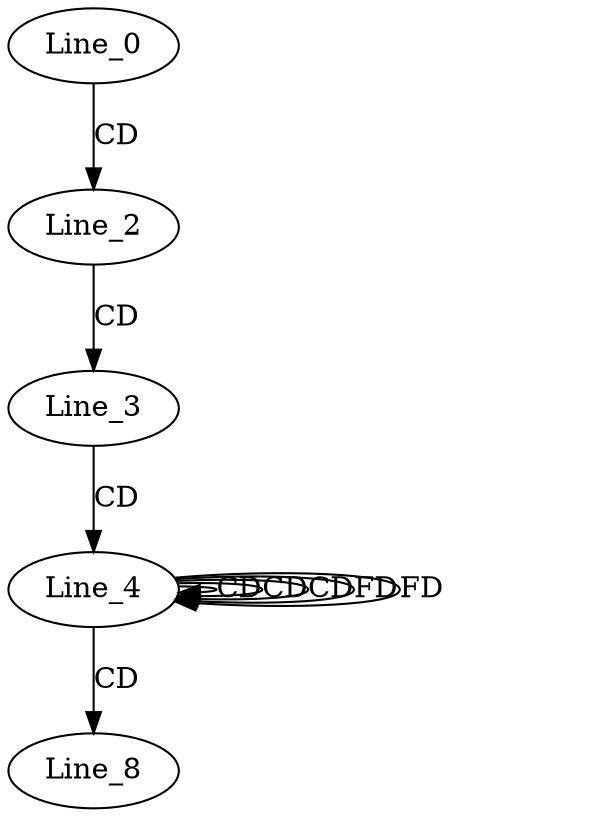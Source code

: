 digraph G {
  Line_0;
  Line_2;
  Line_3;
  Line_4;
  Line_4;
  Line_4;
  Line_8;
  Line_0 -> Line_2 [ label="CD" ];
  Line_2 -> Line_3 [ label="CD" ];
  Line_3 -> Line_4 [ label="CD" ];
  Line_4 -> Line_4 [ label="CD" ];
  Line_4 -> Line_4 [ label="CD" ];
  Line_4 -> Line_4 [ label="CD" ];
  Line_4 -> Line_4 [ label="FD" ];
  Line_4 -> Line_8 [ label="CD" ];
  Line_4 -> Line_4 [ label="FD" ];
}
